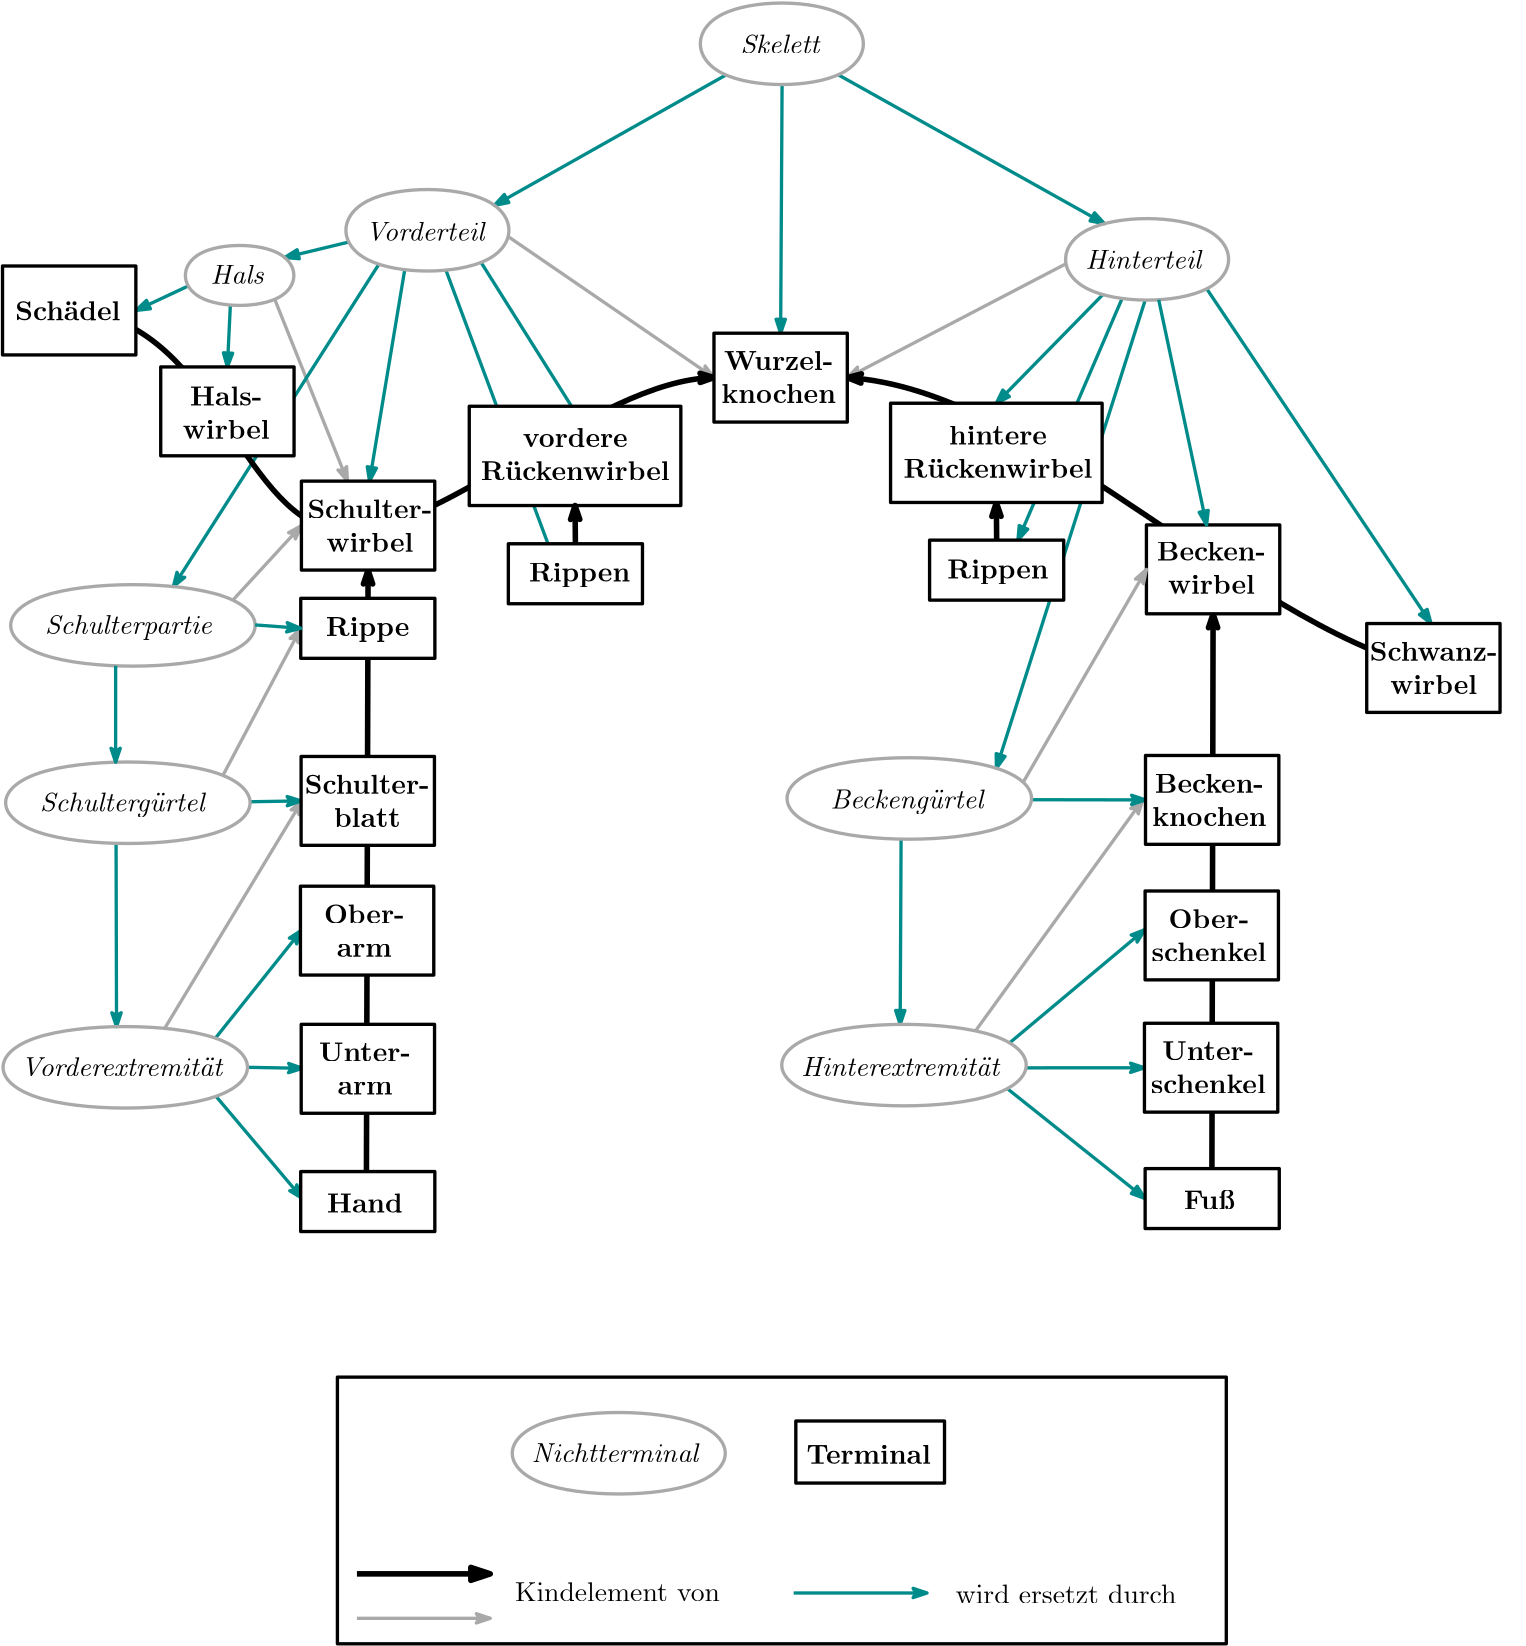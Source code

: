 <?xml version="1.0"?>
<!DOCTYPE ipe SYSTEM "ipe.dtd">
<ipe version="70212" creator="Ipe 7.2.13">
<info created="D:20200512152719" modified="D:20200608111138"/>
<ipestyle name="basic">
<symbol name="arrow/arc(spx)">
<path stroke="sym-stroke" fill="sym-stroke" pen="sym-pen">
0 0 m
-1 0.333 l
-1 -0.333 l
h
</path>
</symbol>
<symbol name="arrow/farc(spx)">
<path stroke="sym-stroke" fill="white" pen="sym-pen">
0 0 m
-1 0.333 l
-1 -0.333 l
h
</path>
</symbol>
<symbol name="arrow/ptarc(spx)">
<path stroke="sym-stroke" fill="sym-stroke" pen="sym-pen">
0 0 m
-1 0.333 l
-0.8 0 l
-1 -0.333 l
h
</path>
</symbol>
<symbol name="arrow/fptarc(spx)">
<path stroke="sym-stroke" fill="white" pen="sym-pen">
0 0 m
-1 0.333 l
-0.8 0 l
-1 -0.333 l
h
</path>
</symbol>
<symbol name="mark/circle(sx)" transformations="translations">
<path fill="sym-stroke">
0.6 0 0 0.6 0 0 e
0.4 0 0 0.4 0 0 e
</path>
</symbol>
<symbol name="mark/disk(sx)" transformations="translations">
<path fill="sym-stroke">
0.6 0 0 0.6 0 0 e
</path>
</symbol>
<symbol name="mark/fdisk(sfx)" transformations="translations">
<group>
<path fill="sym-fill">
0.5 0 0 0.5 0 0 e
</path>
<path fill="sym-stroke" fillrule="eofill">
0.6 0 0 0.6 0 0 e
0.4 0 0 0.4 0 0 e
</path>
</group>
</symbol>
<symbol name="mark/box(sx)" transformations="translations">
<path fill="sym-stroke" fillrule="eofill">
-0.6 -0.6 m
0.6 -0.6 l
0.6 0.6 l
-0.6 0.6 l
h
-0.4 -0.4 m
0.4 -0.4 l
0.4 0.4 l
-0.4 0.4 l
h
</path>
</symbol>
<symbol name="mark/square(sx)" transformations="translations">
<path fill="sym-stroke">
-0.6 -0.6 m
0.6 -0.6 l
0.6 0.6 l
-0.6 0.6 l
h
</path>
</symbol>
<symbol name="mark/fsquare(sfx)" transformations="translations">
<group>
<path fill="sym-fill">
-0.5 -0.5 m
0.5 -0.5 l
0.5 0.5 l
-0.5 0.5 l
h
</path>
<path fill="sym-stroke" fillrule="eofill">
-0.6 -0.6 m
0.6 -0.6 l
0.6 0.6 l
-0.6 0.6 l
h
-0.4 -0.4 m
0.4 -0.4 l
0.4 0.4 l
-0.4 0.4 l
h
</path>
</group>
</symbol>
<symbol name="mark/cross(sx)" transformations="translations">
<group>
<path fill="sym-stroke">
-0.43 -0.57 m
0.57 0.43 l
0.43 0.57 l
-0.57 -0.43 l
h
</path>
<path fill="sym-stroke">
-0.43 0.57 m
0.57 -0.43 l
0.43 -0.57 l
-0.57 0.43 l
h
</path>
</group>
</symbol>
<symbol name="arrow/fnormal(spx)">
<path stroke="sym-stroke" fill="white" pen="sym-pen">
0 0 m
-1 0.333 l
-1 -0.333 l
h
</path>
</symbol>
<symbol name="arrow/pointed(spx)">
<path stroke="sym-stroke" fill="sym-stroke" pen="sym-pen">
0 0 m
-1 0.333 l
-0.8 0 l
-1 -0.333 l
h
</path>
</symbol>
<symbol name="arrow/fpointed(spx)">
<path stroke="sym-stroke" fill="white" pen="sym-pen">
0 0 m
-1 0.333 l
-0.8 0 l
-1 -0.333 l
h
</path>
</symbol>
<symbol name="arrow/linear(spx)">
<path stroke="sym-stroke" pen="sym-pen">
-1 0.333 m
0 0 l
-1 -0.333 l
</path>
</symbol>
<symbol name="arrow/fdouble(spx)">
<path stroke="sym-stroke" fill="white" pen="sym-pen">
0 0 m
-1 0.333 l
-1 -0.333 l
h
-1 0 m
-2 0.333 l
-2 -0.333 l
h
</path>
</symbol>
<symbol name="arrow/double(spx)">
<path stroke="sym-stroke" fill="sym-stroke" pen="sym-pen">
0 0 m
-1 0.333 l
-1 -0.333 l
h
-1 0 m
-2 0.333 l
-2 -0.333 l
h
</path>
</symbol>
<pen name="heavier" value="0.8"/>
<pen name="fat" value="1.2"/>
<pen name="ultrafat" value="2"/>
<symbolsize name="large" value="5"/>
<symbolsize name="small" value="2"/>
<symbolsize name="tiny" value="1.1"/>
<arrowsize name="large" value="10"/>
<arrowsize name="small" value="5"/>
<arrowsize name="tiny" value="3"/>
<color name="red" value="1 0 0"/>
<color name="green" value="0 1 0"/>
<color name="blue" value="0 0 1"/>
<color name="yellow" value="1 1 0"/>
<color name="orange" value="1 0.647 0"/>
<color name="gold" value="1 0.843 0"/>
<color name="purple" value="0.627 0.125 0.941"/>
<color name="gray" value="0.745"/>
<color name="brown" value="0.647 0.165 0.165"/>
<color name="navy" value="0 0 0.502"/>
<color name="pink" value="1 0.753 0.796"/>
<color name="seagreen" value="0.18 0.545 0.341"/>
<color name="turquoise" value="0.251 0.878 0.816"/>
<color name="violet" value="0.933 0.51 0.933"/>
<color name="darkblue" value="0 0 0.545"/>
<color name="darkcyan" value="0 0.545 0.545"/>
<color name="darkgray" value="0.663"/>
<color name="darkgreen" value="0 0.392 0"/>
<color name="darkmagenta" value="0.545 0 0.545"/>
<color name="darkorange" value="1 0.549 0"/>
<color name="darkred" value="0.545 0 0"/>
<color name="lightblue" value="0.678 0.847 0.902"/>
<color name="lightcyan" value="0.878 1 1"/>
<color name="lightgray" value="0.827"/>
<color name="lightgreen" value="0.565 0.933 0.565"/>
<color name="lightyellow" value="1 1 0.878"/>
<dashstyle name="dashed" value="[4] 0"/>
<dashstyle name="dotted" value="[1 3] 0"/>
<dashstyle name="dash dotted" value="[4 2 1 2] 0"/>
<dashstyle name="dash dot dotted" value="[4 2 1 2 1 2] 0"/>
<textsize name="large" value="\large"/>
<textsize name="Large" value="\Large"/>
<textsize name="LARGE" value="\LARGE"/>
<textsize name="huge" value="\huge"/>
<textsize name="Huge" value="\Huge"/>
<textsize name="small" value="\small"/>
<textsize name="footnote" value="\footnotesize"/>
<textsize name="tiny" value="\tiny"/>
<textstyle name="center" begin="\begin{center}" end="\end{center}"/>
<textstyle name="itemize" begin="\begin{itemize}" end="\end{itemize}"/>
<textstyle name="item" begin="\begin{itemize}\item{}" end="\end{itemize}"/>
<gridsize name="4 pts" value="4"/>
<gridsize name="8 pts (~3 mm)" value="8"/>
<gridsize name="16 pts (~6 mm)" value="16"/>
<gridsize name="32 pts (~12 mm)" value="32"/>
<gridsize name="10 pts (~3.5 mm)" value="10"/>
<gridsize name="20 pts (~7 mm)" value="20"/>
<gridsize name="14 pts (~5 mm)" value="14"/>
<gridsize name="28 pts (~10 mm)" value="28"/>
<gridsize name="56 pts (~20 mm)" value="56"/>
<anglesize name="90 deg" value="90"/>
<anglesize name="60 deg" value="60"/>
<anglesize name="45 deg" value="45"/>
<anglesize name="30 deg" value="30"/>
<anglesize name="22.5 deg" value="22.5"/>
<opacity name="10%" value="0.1"/>
<opacity name="30%" value="0.3"/>
<opacity name="50%" value="0.5"/>
<opacity name="75%" value="0.75"/>
<tiling name="falling" angle="-60" step="4" width="1"/>
<tiling name="rising" angle="30" step="4" width="1"/>
</ipestyle>
<page>
<layer name="alpha"/>
<view layers="alpha" active="alpha"/>
<path layer="alpha" stroke="darkcyan" pen="fat" arrow="normal/small">
152.234 718.676 m
139.564 642.548 l
</path>
<path stroke="darkcyan" pen="fat" arrow="normal/small">
403.549 709.71 m
365.218 670.602 l
</path>
<path stroke="darkcyan" pen="fat" arrow="normal/small">
89.4618 705.949 m
88.3926 683.681 l
</path>
<path matrix="1 0 0 1 -37.4729 -0.0492783" stroke="darkgray" pen="fat" arrow="pointed/small">
395.195 444.702 m
455.392 527.855 l
</path>
<path matrix="1 0 0 1 -37.4729 -0.0492783" stroke="darkcyan" pen="fat" arrow="normal/small">
406.636 423.907 m
456.257 384.33 l
</path>
<path stroke="darkcyan" pen="fat" arrow="normal/small">
418.803 707.738 m
365.243 539.196 l
</path>
<path matrix="1 0 0 1 -37.4729 -0.0492783" stroke="darkcyan" pen="fat" arrow="normal/small">
368.395 513.731 m
368.072 447.037 l
</path>
<path stroke="darkgray" pen="fat" arrow="pointed/small">
105.438 708.011 m
131.613 642.548 l
</path>
<path stroke="darkgray" pen="fat" arrow="pointed/small">
90.3503 599.715 m
115.042 626.548 l
</path>
<path stroke="darkcyan" pen="fat" arrow="pointed/small">
142.924 720.642 m
68.9498 604.611 l
</path>
<path stroke="darkcyan" pen="fat" arrow="normal/small">
74.2959 712.813 m
55.4416 704 l
</path>
<path stroke="darkcyan" pen="fat" arrow="normal/small">
132.093 728.64 m
109.021 723.073 l
</path>
<path stroke="darkgray" pen="fat" arrow="pointed/small">
86.7897 536.625 m
114.799 589.569 l
</path>
<path stroke="darkcyan" pen="fat" arrow="normal/small">
410.489 708.316 m
373.001 621.32 l
</path>
<path stroke="darkcyan" pen="fat" arrow="normal/small">
167.062 718.513 m
207.476 610.182 l
</path>
<path stroke="darkcyan" pen="fat" rarrow="normal/small">
184.53 741.849 m
267.855 788.78 l
</path>
<path stroke="darkcyan" pen="fat" arrow="normal/small">
308.289 788.843 m
404.132 735.251 l
</path>
<path matrix="1 0 0 1 0.595957 -48.3563" stroke="darkcyan" pen="fat" rarrow="pointed/small">
114.82 479.536 m
95.0368 479.89 l
</path>
<path matrix="1 0 0 1 0.539311 -25.3755" stroke="darkcyan" pen="fat" arrow="pointed/small">
47.7814 537.539 m
47.944 471.545 l
</path>
<path matrix="1 0 0 1 0.595957 -48.3563" stroke="darkgray" pen="fat" arrow="pointed/small">
65.2239 493.913 m
114.783 575.982 l
</path>
<path matrix="1 0 0 1 0.539311 -25.3755" stroke="darkcyan" pen="fat" rarrow="pointed/small">
114.39 552.819 m
96.0146 552.51 l
</path>
<path stroke="black" pen="ultrafat" rarrow="pointed/small">
139.042 610.548 m
138.414 381.718 l
</path>
<path stroke="black" pen="ultrafat" rarrow="pointed/small">
443.247 594.79 m
442.792 381.628 l
</path>
<path matrix="1 0 0 1 -23.9873 1.51232" stroke="black" fill="white" pen="ultrafat" arrow="pointed/small">
389.314 619.808 m
389.205 633.364 l
</path>
<path matrix="1 0 0 1 -37.3274 -10.0725" stroke="darkcyan" pen="fat" arrow="normal/small">
478.28 721.873 m
559.042 601.374 l
</path>
<path stroke="darkcyan" pen="fat" arrow="normal/small">
288.083 785.333 m
287.562 695.816 l
</path>
<path stroke="darkcyan" pen="fat" arrow="normal/small">
179.718 721.301 m
218.463 659.675 l
</path>
<path stroke="darkgray" pen="fat" arrow="pointed/small">
189.487 730.586 m
263.562 679.816 l
</path>
<path matrix="1 0 0 1 -37.4729 -0.0492783" stroke="darkcyan" fill="white" pen="fat" rarrow="pointed/small">
456.148 481.149 m
407.46 440.381 l
</path>
<path matrix="1 0 0 1 -37.4729 -0.0492783" stroke="darkcyan" fill="white" pen="fat" rarrow="pointed/small">
456.003 431.415 m
413.364 431.392 l
</path>
<path matrix="1 0 0 1 -37.4729 -0.0492783" stroke="darkcyan" fill="white" pen="fat" arrow="pointed/small">
415.338 527.919 m
456.386 527.853 l
</path>
<path matrix="1 0 0 1 0.595957 -48.3563" stroke="darkcyan" pen="fat" rarrow="pointed/small">
114.749 432.694 m
83.7002 469.451 l
</path>
<path matrix="1 0 0 1 -109.751 -197.724" stroke="black" fill="white" pen="fat">
224.532 591.727 m
224.532 570.135 l
272.821 570.135 l
272.821 591.727 l
h
</path>
<path matrix="1 0 0 1 0.595957 -48.3563" stroke="darkcyan" pen="fat" rarrow="pointed/small">
114.544 529.279 m
83.5001 490.399 l
</path>
<path stroke="darkgray" pen="fat" arrow="pointed/small">
390.295 720.819 m
311.562 679.816 l
</path>
<path stroke="black" pen="ultrafat" arrow="pointed/small">
527.662 573.492 m
458.505 585.428
381.975 675.649
311.562 679.816 c
</path>
<path stroke="black" pen="ultrafat" arrow="pointed/small">
31.6496 703.866 m
82.816 702.298
102.395 559.245
220.49 679.16
263.562 679.816 c
</path>
<path matrix="1 0 0 1 -8.55835 0" stroke="black" fill="white" pen="fat">
16 720 m
16 688 l
64 688 l
64 720 l
h
</path>
<path matrix="1 0 0 1 48.3926 -36.3186" stroke="black" fill="1" pen="fat">
16 720 m
16 688 l
64 688 l
64 720 l
h
</path>
<path matrix="1 0 0 1 99.0416 -77.4519" stroke="black" fill="1" pen="fat">
16 720 m
16 688 l
64 688 l
64 720 l
h
</path>
<path matrix="1 0 0 1 482.552 -128.698" stroke="black" fill="1" pen="fat">
16 720 m
16 688 l
64 688 l
64 720 l
h
</path>
<path matrix="1 0 0 1 403.247 -93.2102" stroke="black" fill="1" pen="fat">
16 720 m
16 688 l
64 688 l
64 720 l
h
</path>
<path matrix="1 0 0 1 247.562 -24.1841" stroke="black" fill="1" pen="fat">
16 720 m
16 688 l
64 688 l
64 720 l
h
</path>
<path matrix="1 0 0 1 -2.36457 4.72915" stroke="black" fill="white" pen="fat">
177.831 664.775 m
177.831 629.049 l
253.995 629.049 l
253.995 664.775 l
h
</path>
<path matrix="1 0 0 1 149.305 5.82721" stroke="black" fill="1" pen="fat">
177.831 664.775 m
177.831 629.049 l
253.995 629.049 l
253.995 664.775 l
h
</path>
<text matrix="1 0 0 1 -51.986 44.4666" transformations="translations" pos="64 656" stroke="black" type="label" width="37.872" height="6.918" depth="0" valign="baseline">\textbf{Sch\&quot;adel}</text>
<text matrix="1 0 0 1 -108.296 -19.9453" transformations="translations" pos="224 656" stroke="black" type="minipage" width="48" height="11.924" depth="6.95" valign="top" style="center">\textbf{Schulter-\\
wirbel}</text>
<text matrix="1 0 0 1 -64 20.6872" transformations="translations" pos="128 656" stroke="black" type="minipage" width="48" height="11.924" depth="6.95" valign="top" style="center">\textbf{Hals-\\
wirbel}</text>
<text matrix="1 0 0 1 -130.365 -10.21" transformations="translations" pos="304 672" stroke="black" type="minipage" width="80" height="11.924" depth="6.95" valign="top" style="center">\textbf{vordere\\
R\&quot;uckenwirbel}</text>
<text matrix="1 0 0 1 21.8148 -9.33708" transformations="translations" pos="304 672" stroke="black" type="minipage" width="80" height="11.924" depth="6.95" valign="top" style="center">\textbf{hintere\\
R\&quot;uckenwirbel}</text>
<text matrix="1 0 0 1 -21.3274 -87.1985" transformations="translations" pos="512 672" stroke="black" type="minipage" width="64" height="11.924" depth="6.95" valign="top" style="center">\textbf{Schwanz-\\
wirbel}</text>
<text matrix="1 0 0 1 -37.3274 -19.1182" transformations="translations" pos="448 640" stroke="black" type="minipage" width="64" height="11.924" depth="6.95" valign="top" style="center">\textbf{Becken-\\
wirbel}</text>
<text matrix="1 0 0 1 -113.13 -30.4778" transformations="translations" pos="368 720" stroke="black" type="minipage" width="64" height="11.924" depth="6.95" valign="top" style="center">\textbf{Wurzel-\\
knochen}</text>
<text matrix="1 0 0 1 17.0683 -12.5625" transformations="translations" pos="256 816" stroke="black" type="label" width="29.46" height="6.918" depth="0" valign="top">\textit{Skelett}</text>
<text transformations="translations" pos="128 736" stroke="black" type="minipage" width="64" height="5.958" depth="0.96" valign="top" style="center">\textit{Vorderteil}</text>
<text matrix="1 0 0 1 -37.3274 -10.0725" transformations="translations" pos="416 736" stroke="black" type="minipage" width="80" height="5.958" depth="0.96" valign="top" style="center">\textit{Hinterteil}</text>
<text matrix="1 0 0 1 -169.062 -124.78" transformations="translations" pos="464 560" stroke="black" type="label" width="72.294" height="6.808" depth="0" valign="top">\textit{Hinterextremit\&quot;at}</text>
<text matrix="1 0 0 1 -97.9178 -124.784" transformations="translations" pos="112 560" stroke="black" type="label" width="73.439" height="6.918" depth="0" valign="top">\textit{Vorderextremit\&quot;at}</text>
<text matrix="1 0 0 1 -139.077 -61.4201" transformations="translations" pos="160 592" stroke="black" type="label" width="60.351" height="6.926" depth="1.93" valign="top">\textit{Schulterg\&quot;urtel}</text>
<path stroke="darkgray" pen="fat">
256 816
256 784
320 784
320 816 u
</path>
<path matrix="1 0 0 1 -127.594 -67.1339" stroke="darkgray" pen="fat">
256 816
256 784
320 784
320 816 u
</path>
<path matrix="1 0 0 1 131.489 -77.599" stroke="darkgray" pen="fat">
256 816
256 784
320 784
320 816 u
</path>
<path matrix="1 0 0 1 -44.3673 -112.466" stroke="darkgray" pen="fat">
48 560
48 528
144 528
144 560 u
</path>
<path matrix="1 0 0 1 -43.4353 -17.2256" stroke="darkgray" pen="fat">
48 560
48 528
144 528
144 560 u
</path>
<path matrix="1 0 0 1 235.972 -111.673" stroke="darkgray" pen="fat">
48 560
48 528
144 528
144 560 u
</path>
<path matrix="1 0 0 1 98.9297 -176.556" stroke="black" fill="1" pen="fat">
16 720 m
16 688 l
64 688 l
64 720 l
h
</path>
<text matrix="1 0 0 1 -109.24 -119.05" transformations="translations" pos="224 656" stroke="black" type="minipage" width="48" height="11.924" depth="6.95" valign="top" style="center">\textbf{Schulter-\\
blatt}</text>
<path matrix="1 0 0 1 98.6911 -223.26" stroke="black" fill="1" pen="fat">
16 720 m
16 688 l
64 688 l
64 720 l
h
</path>
<text matrix="1 0 0 1 -110.31 -165.753" transformations="translations" pos="224 656" stroke="black" type="minipage" width="48" height="11.924" depth="6.95" valign="top" style="center">\textbf{Ober-\\
arm}</text>
<path matrix="1 0 0 1 98.9666 -273.003" stroke="black" fill="1" pen="fat">
16 720 m
16 688 l
64 688 l
64 720 l
h
</path>
<text matrix="1 0 0 1 -110.035 -215.497" transformations="translations" pos="224 656" stroke="black" type="minipage" width="48" height="11.881" depth="6.91" valign="top" style="center">\textbf{Unter-\\
arm}</text>
<text matrix="1 0 0 1 -110.117 -269.794" transformations="translations" pos="224 656" stroke="black" type="minipage" width="48" height="5.958" depth="0.96" valign="top" style="center">\textbf{Hand}</text>
<path matrix="1 0 0 1 -34.9972 28.284" stroke="black" fill="1" pen="fat">
224.532 591.727 m
224.532 570.135 l
272.821 570.135 l
272.821 591.727 l
h
</path>
<text matrix="1 0 0 1 -30.7254 27.8914" transformations="translations" pos="227.673 585.446" stroke="black" type="label" width="36.44" height="6.926" depth="1.93" valign="top">\textbf{Rippen}</text>
<path matrix="1 0 0 1 116.65 29.5931" stroke="black" fill="1" pen="fat">
224.532 591.727 m
224.532 570.135 l
272.821 570.135 l
272.821 591.727 l
h
</path>
<text matrix="1 0 0 1 119.905 28.9925" transformations="translations" pos="227.673 585.446" stroke="black" type="label" width="36.44" height="6.926" depth="1.93" valign="top">\textbf{Rippen}</text>
<path matrix="1 0 0 1 -109.733 8.638" stroke="black" fill="1" pen="fat">
224.532 591.727 m
224.532 570.135 l
272.821 570.135 l
272.821 591.727 l
h
</path>
<text matrix="1 0 0 1 -103.844 8.24541" transformations="translations" pos="227.673 585.446" stroke="black" type="label" width="30.075" height="6.926" depth="1.93" valign="top">\textbf{Rippe}</text>
<path matrix="1 0 0 1 -4.91476 9.82952" stroke="black" fill="white" pen="ultrafat" arrow="pointed/small">
218.594 610.181 m
218.463 623.949 l
</path>
<path matrix="1 0 0 1 194.252 -196.65" stroke="black" fill="white" pen="fat">
224.532 591.727 m
224.532 570.135 l
272.821 570.135 l
272.821 591.727 l
h
</path>
<path matrix="1 0 0 1 402.77 -224.984" stroke="black" fill="1" pen="fat">
16 720 m
16 688 l
64 688 l
64 720 l
h
</path>
<text matrix="1 0 0 1 193.769 -167.477" transformations="translations" pos="224 656" stroke="black" type="minipage" width="48" height="11.924" depth="6.95" valign="top" style="center">\textbf{Ober-\\
schenkel}</text>
<path matrix="1 0 0 1 402.53 -272.603" stroke="black" fill="1" pen="fat">
16 720 m
16 688 l
64 688 l
64 720 l
h
</path>
<text matrix="1 0 0 1 193.528 -215.096" transformations="translations" pos="224 656" stroke="black" type="minipage" width="48" height="11.881" depth="6.91" valign="top" style="center">\textbf{Unter-\\
schenkel}</text>
<text matrix="1 0 0 1 193.886 -268.721" transformations="translations" pos="224 656" stroke="black" type="minipage" width="48" height="5.958" depth="0.96" valign="top" style="center">\textbf{Fu\ss}</text>
<text matrix="1 0 0 1 -67.7253 -15.4339" transformations="translations" pos="128 736" stroke="black" type="minipage" width="64" height="5.958" depth="0.96" valign="top" style="center">\textit{Hals}</text>
<path matrix="0.665585 0 0 0.735488 -98.8958 128.217" stroke="darkgray" pen="fat">
256 816
256 784
320 784
320 816 u
</path>
<text matrix="1 0 0 1 -137.253 2.4295" transformations="translations" pos="160 592" stroke="black" type="label" width="60.834" height="6.926" depth="1.93" valign="top">\textit{Schulterpartie}</text>
<path matrix="1 0 0 1 -41.611 46.624" stroke="darkgray" pen="fat">
48 560
48 528
144 528
144 560 u
</path>
<path stroke="darkcyan" pen="fat" arrow="pointed/small">
48.1652 576.078 m
48.1615 541.381 l
</path>
<path stroke="darkcyan" pen="fat" arrow="pointed/small">
98.3864 590.8 m
114.799 589.569 l
</path>
<path matrix="1 0 0 1 402.913 -176.193" stroke="black" fill="1" pen="fat">
16 720 m
16 688 l
64 688 l
64 720 l
h
</path>
<text matrix="1 0 0 1 193.912 -118.686" transformations="translations" pos="224 656" stroke="black" type="minipage" width="48" height="11.924" depth="6.95" valign="top" style="center">\textbf{Becken-\\
knochen}</text>
<path matrix="1 0 0 1 -37.3274 -10.0725" stroke="darkcyan" pen="fat" arrow="normal/small">
460.995 717.929 m
478.224 636.862 l
</path>
<text matrix="1 0 0 1 -158.487 -28.3299" transformations="translations" pos="464 560" stroke="black" type="label" width="56.034" height="6.926" depth="1.93" valign="top">\textit{Beckeng\&quot;urtel}</text>
<path matrix="1 0 0 1 237.882 -15.6785" stroke="darkgray" pen="fat">
48 560
48 528
144 528
144 560 u
</path>
<path stroke="darkgray" pen="fat" arrow="pointed/small">
374.882 534.155 m
419.247 610.79 l
</path>
<text matrix="1 0 0 1 85.9132 -263.72" transformations="translations" pos="112 560" stroke="black" type="label" width="61.01" height="6.918" depth="0" valign="top">\textit{Nichtterminal}</text>
<path matrix="0.871349 0 0 1 145.639 -251.402" stroke="darkgray" pen="fat">
48 560
48 528
144 528
144 560 u
</path>
<path matrix="1.10857 0 0 1.03453 129.465 22.402" stroke="black" fill="white" pen="fat">
147.543 272.388 m
147.543 250.796 l
195.832 250.796 l
195.832 272.388 l
h
</path>
<text matrix="1 0 0 1 71.2729 -360.304" transformations="translations" pos="224 656" stroke="black" type="minipage" width="48" height="5.958" depth="0.96" valign="top" style="center">\textbf{Terminal}</text>
<path matrix="1 0 0 1 55.0284 41.1731" stroke="black" pen="ultrafat" arrow="normal/normal">
80 208 m
128 208 l
</path>
<path matrix="1 0 0 1 55.0284 41.1731" stroke="darkgray" pen="fat" arrow="pointed/small">
80 192 m
128 192 l
</path>
<path matrix="1 0 0 1 212.257 82.2986" stroke="darkcyan" pen="fat" arrow="pointed/small">
80 160 m
128 160 l
</path>
<text matrix="1 0 0 1 -192.093 -64.6446" transformations="translations" pos="384 304" stroke="black" type="label" width="73.89" height="6.918" depth="0" valign="baseline">Kindelement von</text>
<text matrix="1 0 0 1 -33.4161 -17.4785" transformations="translations" pos="384 256" stroke="black" type="label" width="79.563" height="6.918" depth="0" valign="baseline">wird ersetzt durch</text>
<path matrix="1 0 0 1 0 32" stroke="black" pen="fat">
128 288 m
128 192 l
448 192 l
448 288 l
h
</path>
</page>
</ipe>

